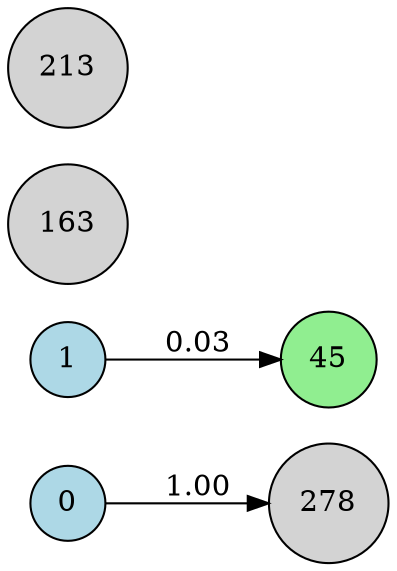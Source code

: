 digraph neat {
  rankdir=LR;
  node [shape=circle];
  node0 [label="0", style=filled, fillcolor=lightblue];
  node1 [label="1", style=filled, fillcolor=lightblue];
  node45 [label="45", style=filled, fillcolor=lightgreen];
  node163 [label="163", style=filled, fillcolor=lightgray];
  node213 [label="213", style=filled, fillcolor=lightgray];
  node278 [label="278", style=filled, fillcolor=lightgray];
  node0 -> node278 [label="1.00"];
  node1 -> node45 [label="0.03"];
}
